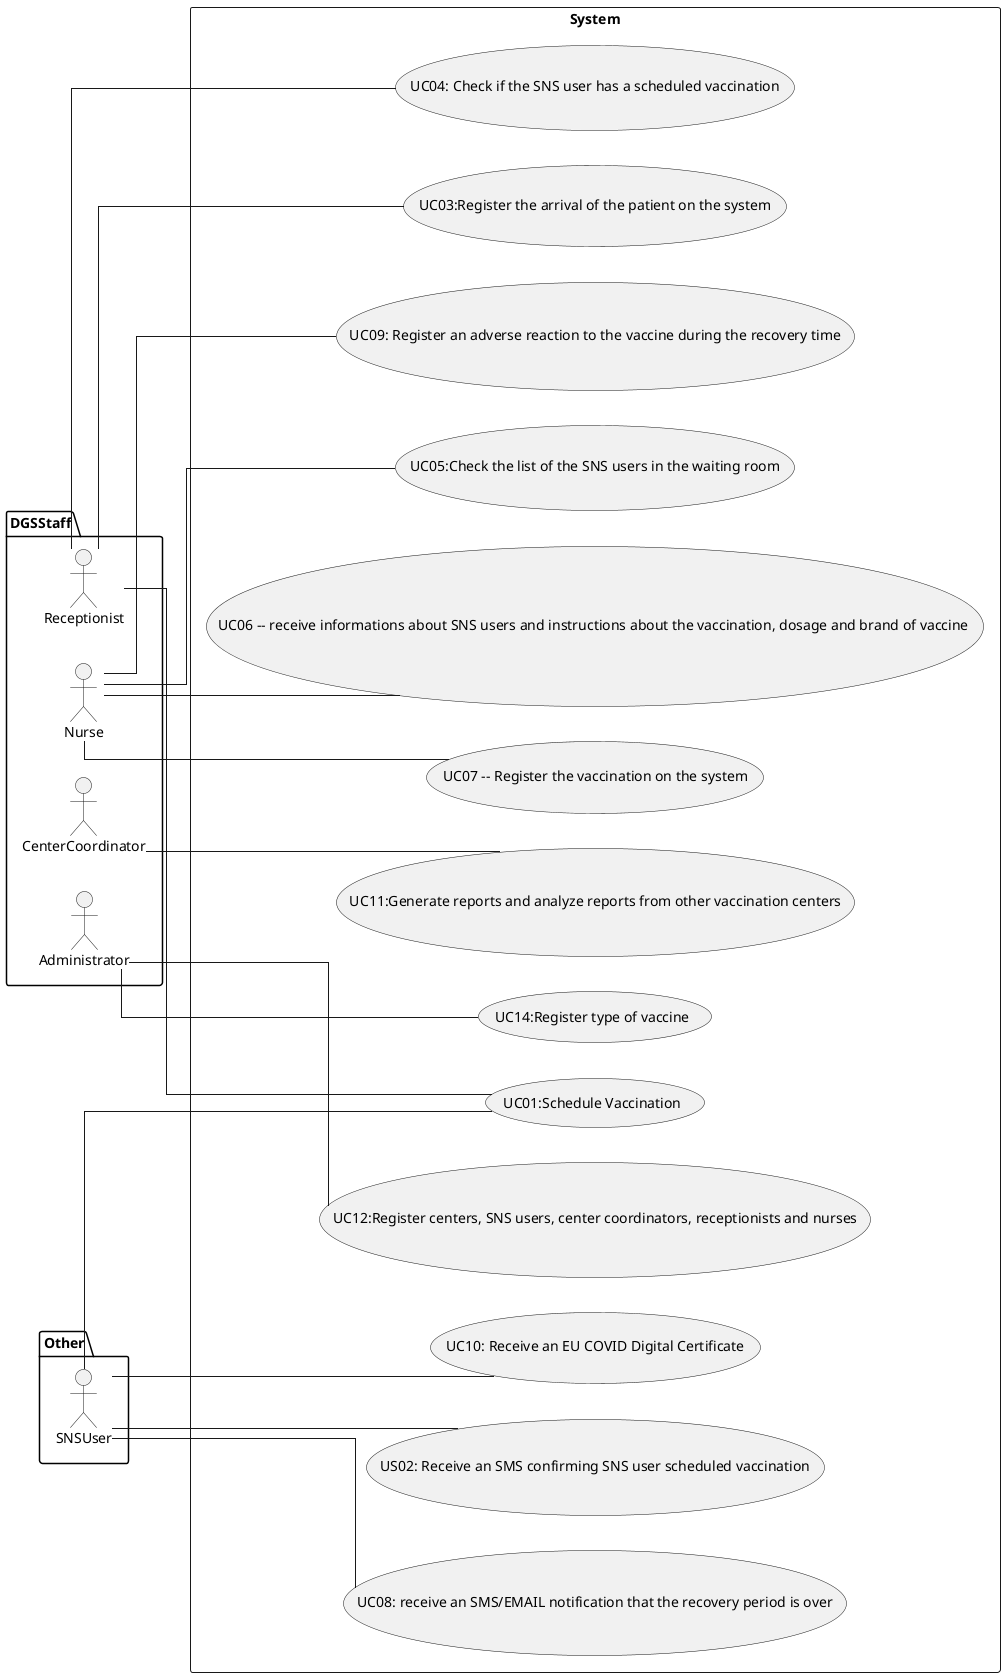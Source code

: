 @startuml
skinparam linetype ortho
left to right direction

package DGSStaff {
  actor Receptionist
  actor Nurse
  actor CenterCoordinator
  actor Administrator

}
package Other {
actor SNSUser
}

rectangle System {
    Receptionist -- (UC03:Register the arrival of the patient on the system)
    Receptionist -- (UC04: Check if the SNS user has a scheduled vaccination)
    SNSUser -- (UC01:Schedule Vaccination)
    SNSUser -- (US02: Receive an SMS confirming SNS user scheduled vaccination)
    Nurse -- (UC05:Check the list of the SNS users in the waiting room)
    CenterCoordinator  -- (UC11:Generate reports and analyze reports from other vaccination centers)
    Administrator -- (UC12:Register centers, SNS users, center coordinators, receptionists and nurses)
    Administrator -- (UC14:Register type of vaccine)
    Nurse -- (UC06 -- receive informations about SNS users and instructions about the vaccination, dosage and brand of vaccine )
    Nurse -- (UC07 -- Register the vaccination on the system)
    SNSUser-- (UC08: receive an SMS/EMAIL notification that the recovery period is over)
    Nurse -- (UC09: Register an adverse reaction to the vaccine during the recovery time)
    SNSUser-- (UC10: Receive an EU COVID Digital Certificate)
    Receptionist -- (UC01:Schedule Vaccination)




   }
@enduml